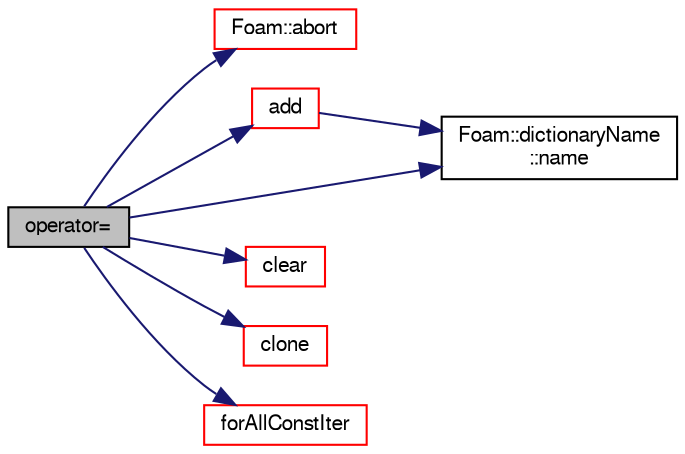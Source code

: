 digraph "operator="
{
  bgcolor="transparent";
  edge [fontname="FreeSans",fontsize="10",labelfontname="FreeSans",labelfontsize="10"];
  node [fontname="FreeSans",fontsize="10",shape=record];
  rankdir="LR";
  Node35742 [label="operator=",height=0.2,width=0.4,color="black", fillcolor="grey75", style="filled", fontcolor="black"];
  Node35742 -> Node35743 [color="midnightblue",fontsize="10",style="solid",fontname="FreeSans"];
  Node35743 [label="Foam::abort",height=0.2,width=0.4,color="red",URL="$a21124.html#a447107a607d03e417307c203fa5fb44b"];
  Node35742 -> Node35745 [color="midnightblue",fontsize="10",style="solid",fontname="FreeSans"];
  Node35745 [label="add",height=0.2,width=0.4,color="red",URL="$a26014.html#ac2ddcab42322c8d8af5e5830ab4d431b",tooltip="Add a new entry. "];
  Node35745 -> Node35759 [color="midnightblue",fontsize="10",style="solid",fontname="FreeSans"];
  Node35759 [label="Foam::dictionaryName\l::name",height=0.2,width=0.4,color="black",URL="$a26010.html#aba53f1f9c8fadfa65f4099af10df348c",tooltip="Return the dictionary name. "];
  Node35742 -> Node35786 [color="midnightblue",fontsize="10",style="solid",fontname="FreeSans"];
  Node35786 [label="clear",height=0.2,width=0.4,color="red",URL="$a26014.html#ac8bb3912a3ce86b15842e79d0b421204",tooltip="Clear the dictionary. "];
  Node35742 -> Node35788 [color="midnightblue",fontsize="10",style="solid",fontname="FreeSans"];
  Node35788 [label="clone",height=0.2,width=0.4,color="red",URL="$a26014.html#a4f75fe381aca6b73c3f38868a882a3a4",tooltip="Construct and return clone. "];
  Node35742 -> Node35790 [color="midnightblue",fontsize="10",style="solid",fontname="FreeSans"];
  Node35790 [label="forAllConstIter",height=0.2,width=0.4,color="red",URL="$a38141.html#ae21e2836509b0fa7f7cedf6493b11b09"];
  Node35742 -> Node35759 [color="midnightblue",fontsize="10",style="solid",fontname="FreeSans"];
}
